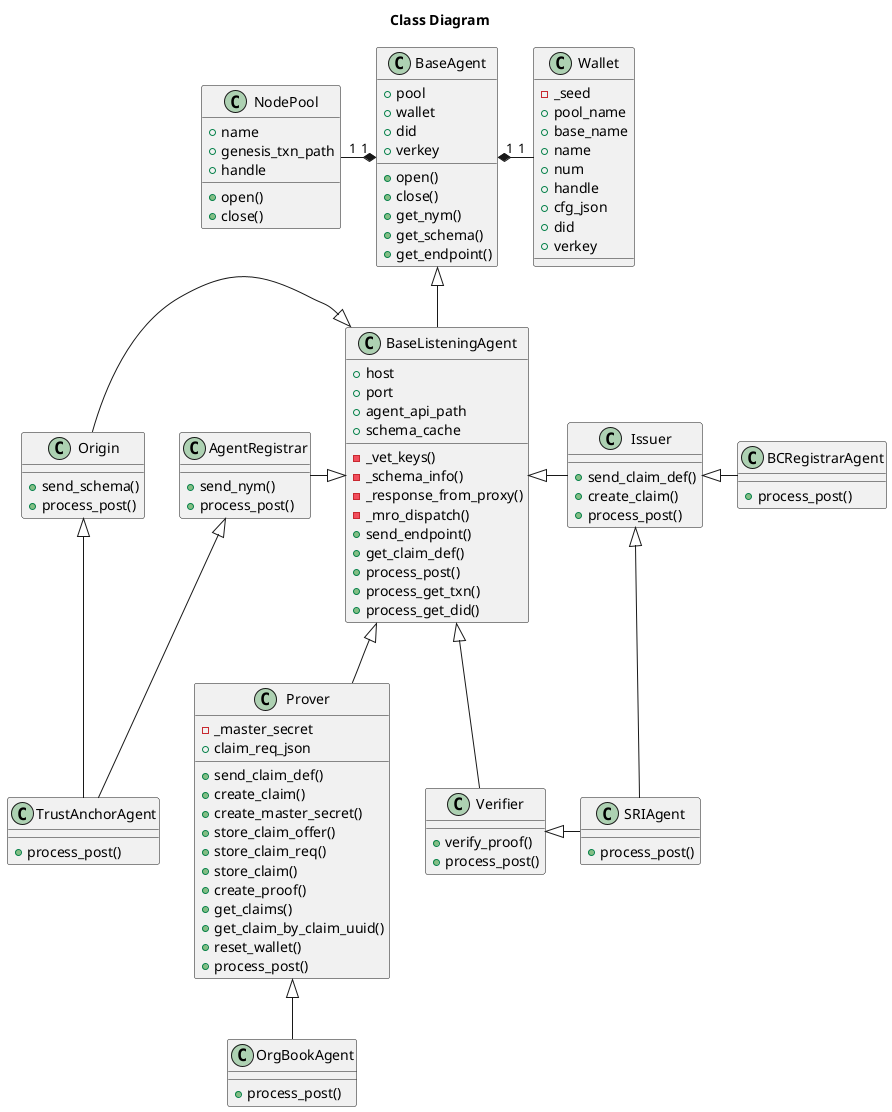 @startuml
/'
Copyright 2017 Government of Canada - Public Services and Procurement Canada - buyandsell.gc.ca

Licensed under the Apache License, Version 2.0 (the "License");
you may not use this file except in compliance with the License.
You may obtain a copy of the License at

http://www.apache.org/licenses/LICENSE-2.0

Unless required by applicable law or agreed to in writing, software
distributed under the License is distributed on an "AS IS" BASIS,
WITHOUT WARRANTIES OR CONDITIONS OF ANY KIND, either express or implied.
See the License for the specific language governing permissions and
limitations under the License.
'/

title Class Diagram

class Wallet {
    -_seed
    +pool_name
    +base_name
    +name
    +num
    +handle
    +cfg_json
    +did
    +verkey
}

class NodePool {
    +name
    +genesis_txn_path
    +handle
    +open()
    +close()
}

class BaseAgent {
    +pool
    +wallet
    +did
    +verkey
    +open()
    +close()
    +get_nym()
    +get_schema()
    +get_endpoint()
}

class BaseListeningAgent {
    +host
    +port
    +agent_api_path
    +schema_cache
    -_vet_keys()
    -_schema_info()
    -_response_from_proxy()
    -_mro_dispatch()
    +send_endpoint()
    +get_claim_def()
    +process_post()
    +process_get_txn()
    +process_get_did()
}

class AgentRegistrar {
    +send_nym()
    +process_post()
}

class Origin {
    +send_schema()
    +process_post()
}

class Issuer {
    +send_claim_def()
    +create_claim()
    +process_post()
}

class Prover {
    -_master_secret
    +claim_req_json
    +send_claim_def()
    +create_claim()
    +create_master_secret()
    +store_claim_offer()
    +store_claim_req()
    +store_claim()
    +create_proof()
    +get_claims()
    +get_claim_by_claim_uuid()
    +reset_wallet()
    +process_post()
}

class Verifier {
    +verify_proof()
    +process_post()
}

class TrustAnchorAgent {
    +process_post()
}

class SRIAgent {
    +process_post()
}

class BCRegistrarAgent {
    +process_post()
}

class OrgBookAgent {
    +process_post()
}

BaseAgent "1" *-left- "1" NodePool
BaseAgent "1" *-right- "1" Wallet

BaseAgent <|-down- BaseListeningAgent
BaseListeningAgent <|-left- AgentRegistrar
BaseListeningAgent <|-left- Origin
BaseListeningAgent <|-right- Issuer
BaseListeningAgent <|-down- Prover
BaseListeningAgent <|-down- Verifier

AgentRegistrar <|-down- TrustAnchorAgent
Origin <|-down- TrustAnchorAgent

Issuer <|-right- SRIAgent
Verifier <|-right- SRIAgent

Issuer <|- BCRegistrarAgent

Prover <|-down- OrgBookAgent

@enduml
